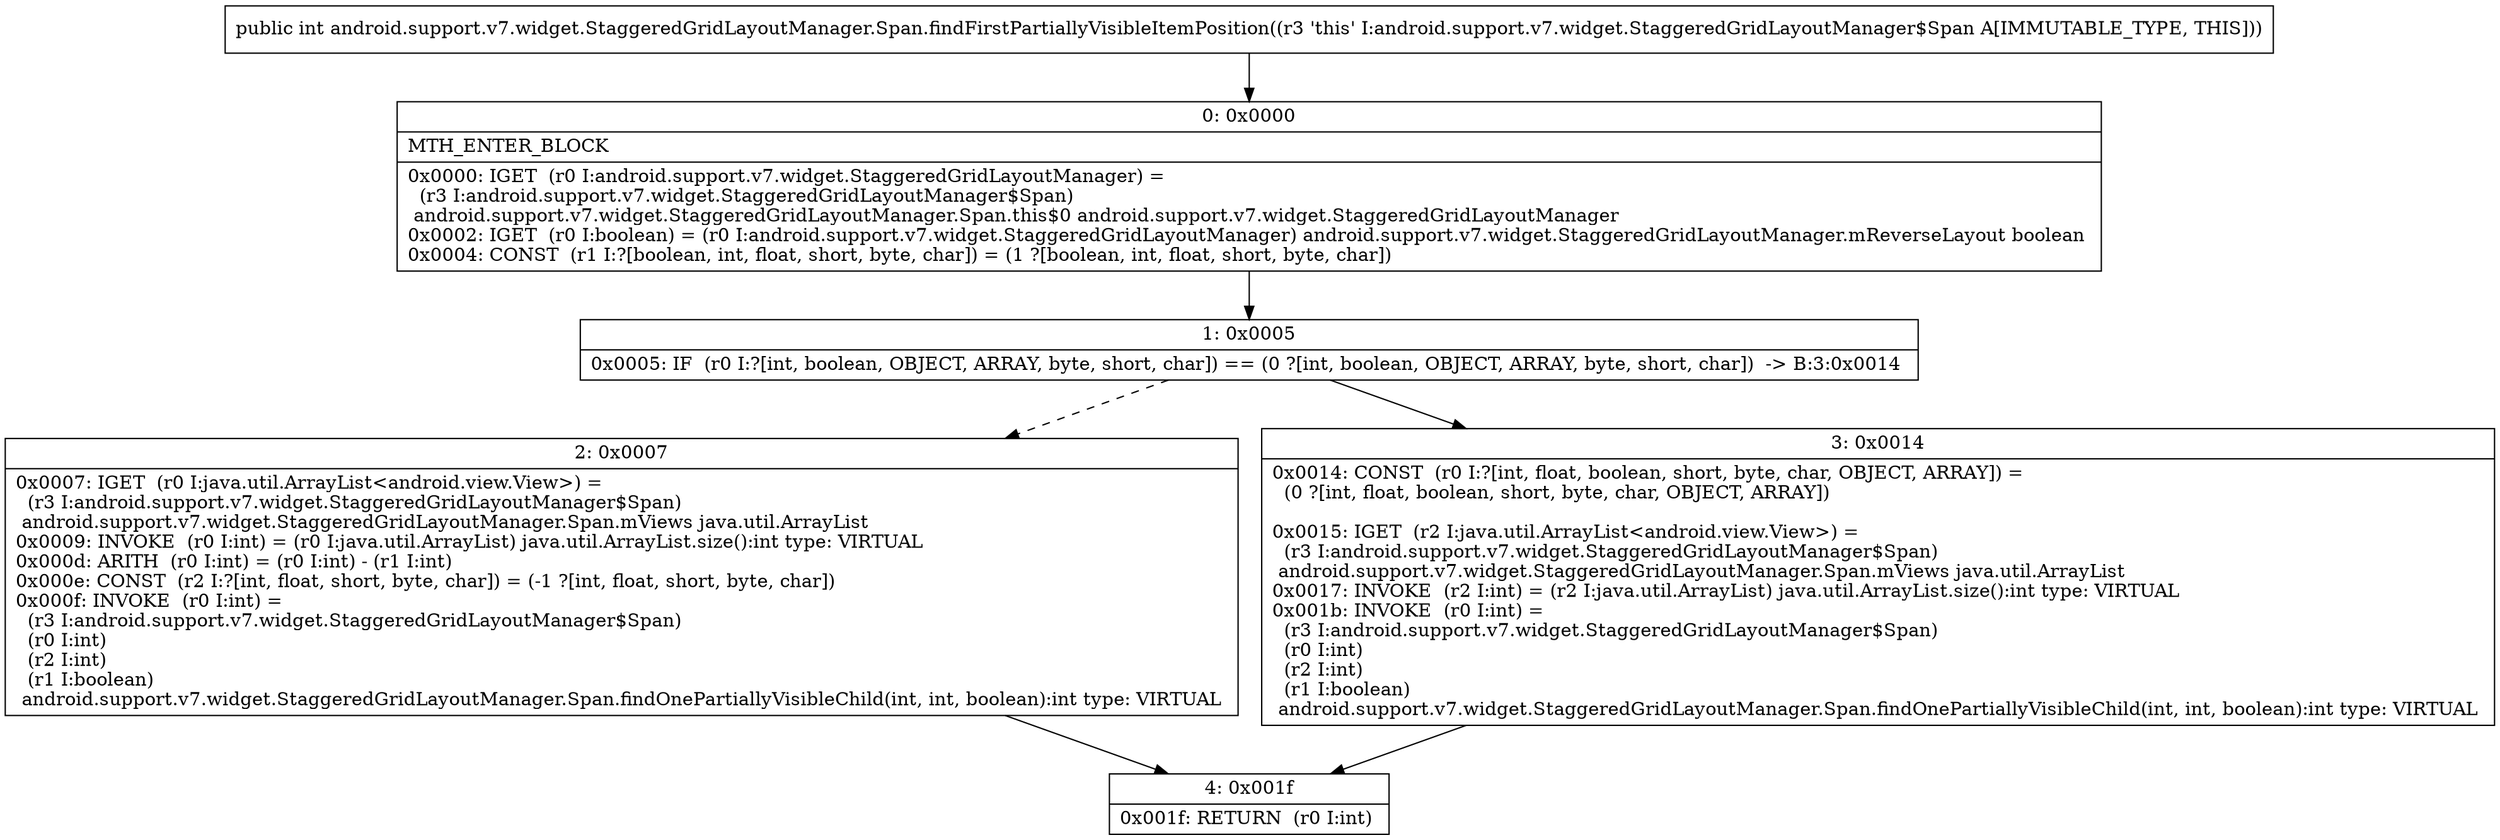 digraph "CFG forandroid.support.v7.widget.StaggeredGridLayoutManager.Span.findFirstPartiallyVisibleItemPosition()I" {
Node_0 [shape=record,label="{0\:\ 0x0000|MTH_ENTER_BLOCK\l|0x0000: IGET  (r0 I:android.support.v7.widget.StaggeredGridLayoutManager) = \l  (r3 I:android.support.v7.widget.StaggeredGridLayoutManager$Span)\l android.support.v7.widget.StaggeredGridLayoutManager.Span.this$0 android.support.v7.widget.StaggeredGridLayoutManager \l0x0002: IGET  (r0 I:boolean) = (r0 I:android.support.v7.widget.StaggeredGridLayoutManager) android.support.v7.widget.StaggeredGridLayoutManager.mReverseLayout boolean \l0x0004: CONST  (r1 I:?[boolean, int, float, short, byte, char]) = (1 ?[boolean, int, float, short, byte, char]) \l}"];
Node_1 [shape=record,label="{1\:\ 0x0005|0x0005: IF  (r0 I:?[int, boolean, OBJECT, ARRAY, byte, short, char]) == (0 ?[int, boolean, OBJECT, ARRAY, byte, short, char])  \-\> B:3:0x0014 \l}"];
Node_2 [shape=record,label="{2\:\ 0x0007|0x0007: IGET  (r0 I:java.util.ArrayList\<android.view.View\>) = \l  (r3 I:android.support.v7.widget.StaggeredGridLayoutManager$Span)\l android.support.v7.widget.StaggeredGridLayoutManager.Span.mViews java.util.ArrayList \l0x0009: INVOKE  (r0 I:int) = (r0 I:java.util.ArrayList) java.util.ArrayList.size():int type: VIRTUAL \l0x000d: ARITH  (r0 I:int) = (r0 I:int) \- (r1 I:int) \l0x000e: CONST  (r2 I:?[int, float, short, byte, char]) = (\-1 ?[int, float, short, byte, char]) \l0x000f: INVOKE  (r0 I:int) = \l  (r3 I:android.support.v7.widget.StaggeredGridLayoutManager$Span)\l  (r0 I:int)\l  (r2 I:int)\l  (r1 I:boolean)\l android.support.v7.widget.StaggeredGridLayoutManager.Span.findOnePartiallyVisibleChild(int, int, boolean):int type: VIRTUAL \l}"];
Node_3 [shape=record,label="{3\:\ 0x0014|0x0014: CONST  (r0 I:?[int, float, boolean, short, byte, char, OBJECT, ARRAY]) = \l  (0 ?[int, float, boolean, short, byte, char, OBJECT, ARRAY])\l \l0x0015: IGET  (r2 I:java.util.ArrayList\<android.view.View\>) = \l  (r3 I:android.support.v7.widget.StaggeredGridLayoutManager$Span)\l android.support.v7.widget.StaggeredGridLayoutManager.Span.mViews java.util.ArrayList \l0x0017: INVOKE  (r2 I:int) = (r2 I:java.util.ArrayList) java.util.ArrayList.size():int type: VIRTUAL \l0x001b: INVOKE  (r0 I:int) = \l  (r3 I:android.support.v7.widget.StaggeredGridLayoutManager$Span)\l  (r0 I:int)\l  (r2 I:int)\l  (r1 I:boolean)\l android.support.v7.widget.StaggeredGridLayoutManager.Span.findOnePartiallyVisibleChild(int, int, boolean):int type: VIRTUAL \l}"];
Node_4 [shape=record,label="{4\:\ 0x001f|0x001f: RETURN  (r0 I:int) \l}"];
MethodNode[shape=record,label="{public int android.support.v7.widget.StaggeredGridLayoutManager.Span.findFirstPartiallyVisibleItemPosition((r3 'this' I:android.support.v7.widget.StaggeredGridLayoutManager$Span A[IMMUTABLE_TYPE, THIS])) }"];
MethodNode -> Node_0;
Node_0 -> Node_1;
Node_1 -> Node_2[style=dashed];
Node_1 -> Node_3;
Node_2 -> Node_4;
Node_3 -> Node_4;
}

